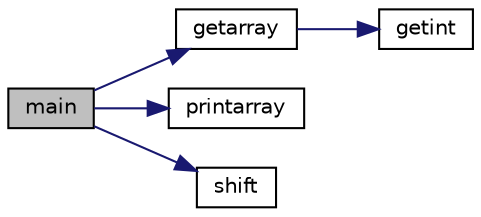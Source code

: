 digraph "main"
{
  edge [fontname="Helvetica",fontsize="10",labelfontname="Helvetica",labelfontsize="10"];
  node [fontname="Helvetica",fontsize="10",shape=record];
  rankdir="LR";
  Node1 [label="main",height=0.2,width=0.4,color="black", fillcolor="grey75", style="filled", fontcolor="black"];
  Node1 -> Node2 [color="midnightblue",fontsize="10",style="solid",fontname="Helvetica"];
  Node2 [label="getarray",height=0.2,width=0.4,color="black", fillcolor="white", style="filled",URL="$Shift_8c.html#aca89b2b7d540004183c311d6ce44a5f0"];
  Node2 -> Node3 [color="midnightblue",fontsize="10",style="solid",fontname="Helvetica"];
  Node3 [label="getint",height=0.2,width=0.4,color="black", fillcolor="white", style="filled",URL="$Shift_8c.html#a015a3f08ab5b28a934e106bf346e51f6"];
  Node1 -> Node4 [color="midnightblue",fontsize="10",style="solid",fontname="Helvetica"];
  Node4 [label="printarray",height=0.2,width=0.4,color="black", fillcolor="white", style="filled",URL="$Shift_8c.html#a3a2c5d537ffc22a91b9a68e124f002e6"];
  Node1 -> Node5 [color="midnightblue",fontsize="10",style="solid",fontname="Helvetica"];
  Node5 [label="shift",height=0.2,width=0.4,color="black", fillcolor="white", style="filled",URL="$Shift_8c.html#affb07e79872e6229183b3a677c62af08"];
}
